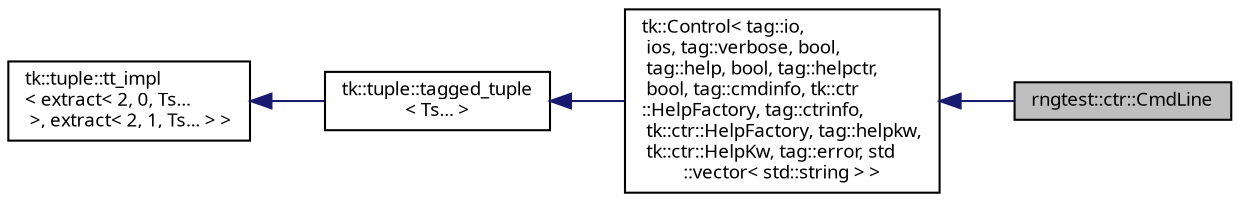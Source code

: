 digraph "rngtest::ctr::CmdLine"
{
 // INTERACTIVE_SVG=YES
  bgcolor="transparent";
  edge [fontname="sans-serif",fontsize="9",labelfontname="sans-serif",labelfontsize="9"];
  node [fontname="sans-serif",fontsize="9",shape=record];
  rankdir="LR";
  Node1 [label="rngtest::ctr::CmdLine",height=0.2,width=0.4,color="black", fillcolor="grey75", style="filled", fontcolor="black"];
  Node2 -> Node1 [dir="back",color="midnightblue",fontsize="9",style="solid",fontname="sans-serif"];
  Node2 [label="tk::Control\< tag::io,\l ios, tag::verbose, bool,\l tag::help, bool, tag::helpctr,\l bool, tag::cmdinfo, tk::ctr\l::HelpFactory, tag::ctrinfo,\l tk::ctr::HelpFactory, tag::helpkw,\l tk::ctr::HelpKw, tag::error, std\l::vector\< std::string \> \>",height=0.2,width=0.4,color="black",URL="$classtk_1_1_control.html"];
  Node3 -> Node2 [dir="back",color="midnightblue",fontsize="9",style="solid",fontname="sans-serif"];
  Node3 [label="tk::tuple::tagged_tuple\l\< Ts... \>",height=0.2,width=0.4,color="black",URL="$structtk_1_1tuple_1_1tagged__tuple.html"];
  Node4 -> Node3 [dir="back",color="midnightblue",fontsize="9",style="solid",fontname="sans-serif"];
  Node4 [label="tk::tuple::tt_impl\l\< extract\< 2, 0, Ts...\l \>, extract\< 2, 1, Ts... \> \>",height=0.2,width=0.4,color="black",URL="$structtk_1_1tuple_1_1tt__impl.html"];
}
